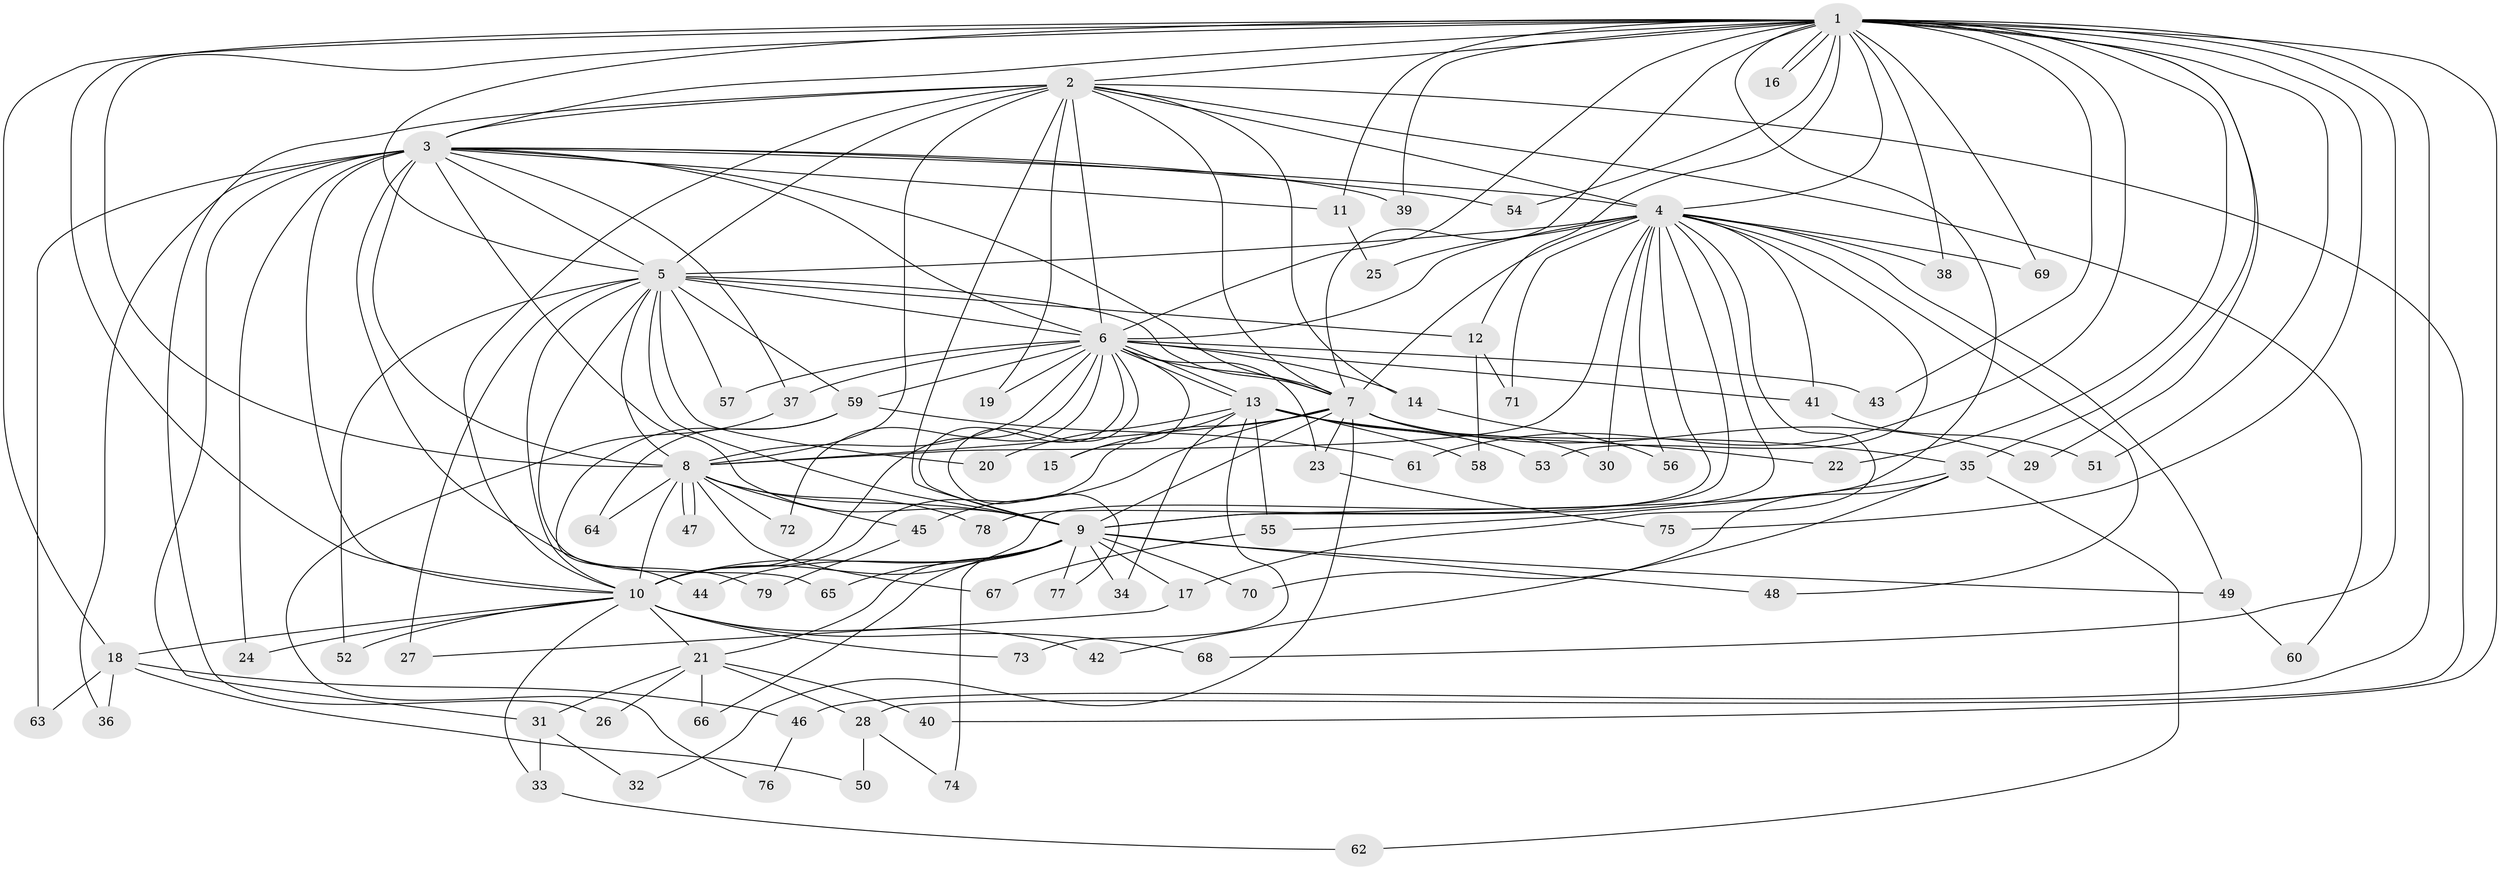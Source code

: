 // coarse degree distribution, {24: 0.017857142857142856, 14: 0.05357142857142857, 17: 0.017857142857142856, 19: 0.05357142857142857, 13: 0.017857142857142856, 20: 0.017857142857142856, 3: 0.14285714285714285, 4: 0.05357142857142857, 11: 0.017857142857142856, 2: 0.5535714285714286, 7: 0.017857142857142856, 6: 0.017857142857142856, 5: 0.017857142857142856}
// Generated by graph-tools (version 1.1) at 2025/41/03/06/25 10:41:38]
// undirected, 79 vertices, 183 edges
graph export_dot {
graph [start="1"]
  node [color=gray90,style=filled];
  1;
  2;
  3;
  4;
  5;
  6;
  7;
  8;
  9;
  10;
  11;
  12;
  13;
  14;
  15;
  16;
  17;
  18;
  19;
  20;
  21;
  22;
  23;
  24;
  25;
  26;
  27;
  28;
  29;
  30;
  31;
  32;
  33;
  34;
  35;
  36;
  37;
  38;
  39;
  40;
  41;
  42;
  43;
  44;
  45;
  46;
  47;
  48;
  49;
  50;
  51;
  52;
  53;
  54;
  55;
  56;
  57;
  58;
  59;
  60;
  61;
  62;
  63;
  64;
  65;
  66;
  67;
  68;
  69;
  70;
  71;
  72;
  73;
  74;
  75;
  76;
  77;
  78;
  79;
  1 -- 2;
  1 -- 3;
  1 -- 4;
  1 -- 5;
  1 -- 6;
  1 -- 7;
  1 -- 8;
  1 -- 9;
  1 -- 10;
  1 -- 11;
  1 -- 12;
  1 -- 16;
  1 -- 16;
  1 -- 18;
  1 -- 22;
  1 -- 29;
  1 -- 35;
  1 -- 38;
  1 -- 39;
  1 -- 40;
  1 -- 43;
  1 -- 46;
  1 -- 51;
  1 -- 54;
  1 -- 61;
  1 -- 68;
  1 -- 69;
  1 -- 75;
  2 -- 3;
  2 -- 4;
  2 -- 5;
  2 -- 6;
  2 -- 7;
  2 -- 8;
  2 -- 9;
  2 -- 10;
  2 -- 14;
  2 -- 19;
  2 -- 26;
  2 -- 28;
  2 -- 60;
  3 -- 4;
  3 -- 5;
  3 -- 6;
  3 -- 7;
  3 -- 8;
  3 -- 9;
  3 -- 10;
  3 -- 11;
  3 -- 24;
  3 -- 31;
  3 -- 36;
  3 -- 37;
  3 -- 39;
  3 -- 44;
  3 -- 54;
  3 -- 63;
  4 -- 5;
  4 -- 6;
  4 -- 7;
  4 -- 8;
  4 -- 9;
  4 -- 10;
  4 -- 17;
  4 -- 25;
  4 -- 30;
  4 -- 38;
  4 -- 41;
  4 -- 48;
  4 -- 49;
  4 -- 53;
  4 -- 56;
  4 -- 69;
  4 -- 71;
  4 -- 78;
  5 -- 6;
  5 -- 7;
  5 -- 8;
  5 -- 9;
  5 -- 10;
  5 -- 12;
  5 -- 20;
  5 -- 27;
  5 -- 52;
  5 -- 57;
  5 -- 59;
  5 -- 65;
  6 -- 7;
  6 -- 8;
  6 -- 9;
  6 -- 10;
  6 -- 13;
  6 -- 13;
  6 -- 14;
  6 -- 15;
  6 -- 19;
  6 -- 23;
  6 -- 37;
  6 -- 41;
  6 -- 43;
  6 -- 57;
  6 -- 59;
  6 -- 72;
  6 -- 77;
  7 -- 8;
  7 -- 9;
  7 -- 10;
  7 -- 23;
  7 -- 29;
  7 -- 30;
  7 -- 32;
  7 -- 45;
  8 -- 9;
  8 -- 10;
  8 -- 45;
  8 -- 47;
  8 -- 47;
  8 -- 64;
  8 -- 67;
  8 -- 72;
  8 -- 78;
  9 -- 10;
  9 -- 17;
  9 -- 21;
  9 -- 34;
  9 -- 44;
  9 -- 48;
  9 -- 49;
  9 -- 65;
  9 -- 66;
  9 -- 70;
  9 -- 74;
  9 -- 77;
  10 -- 18;
  10 -- 21;
  10 -- 24;
  10 -- 33;
  10 -- 42;
  10 -- 52;
  10 -- 68;
  10 -- 73;
  11 -- 25;
  12 -- 58;
  12 -- 71;
  13 -- 15;
  13 -- 20;
  13 -- 22;
  13 -- 34;
  13 -- 35;
  13 -- 53;
  13 -- 55;
  13 -- 58;
  13 -- 73;
  14 -- 56;
  17 -- 27;
  18 -- 36;
  18 -- 46;
  18 -- 50;
  18 -- 63;
  21 -- 26;
  21 -- 28;
  21 -- 31;
  21 -- 40;
  21 -- 66;
  23 -- 75;
  28 -- 50;
  28 -- 74;
  31 -- 32;
  31 -- 33;
  33 -- 62;
  35 -- 42;
  35 -- 55;
  35 -- 62;
  35 -- 70;
  37 -- 76;
  41 -- 51;
  45 -- 79;
  46 -- 76;
  49 -- 60;
  55 -- 67;
  59 -- 61;
  59 -- 64;
  59 -- 79;
}
